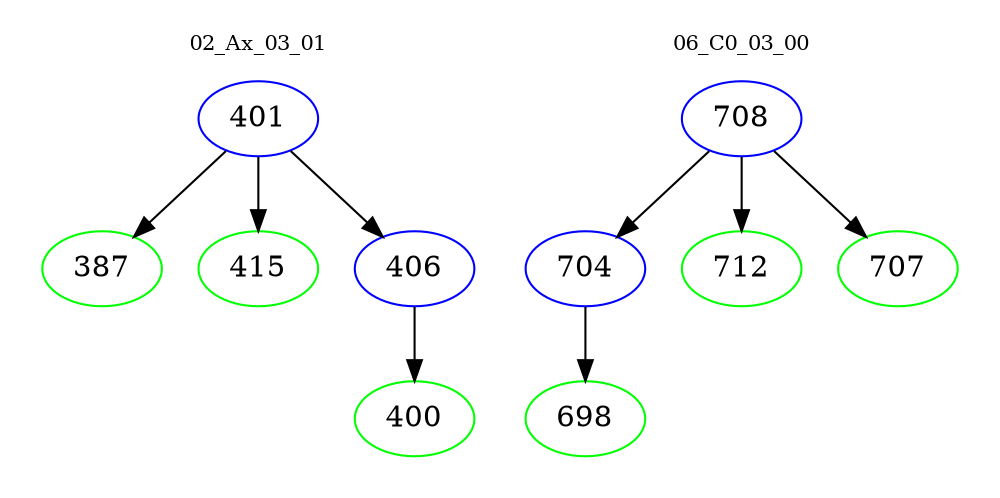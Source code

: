 digraph{
subgraph cluster_0 {
color = white
label = "02_Ax_03_01";
fontsize=10;
T0_401 [label="401", color="blue"]
T0_401 -> T0_387 [color="black"]
T0_387 [label="387", color="green"]
T0_401 -> T0_415 [color="black"]
T0_415 [label="415", color="green"]
T0_401 -> T0_406 [color="black"]
T0_406 [label="406", color="blue"]
T0_406 -> T0_400 [color="black"]
T0_400 [label="400", color="green"]
}
subgraph cluster_1 {
color = white
label = "06_C0_03_00";
fontsize=10;
T1_708 [label="708", color="blue"]
T1_708 -> T1_704 [color="black"]
T1_704 [label="704", color="blue"]
T1_704 -> T1_698 [color="black"]
T1_698 [label="698", color="green"]
T1_708 -> T1_712 [color="black"]
T1_712 [label="712", color="green"]
T1_708 -> T1_707 [color="black"]
T1_707 [label="707", color="green"]
}
}
